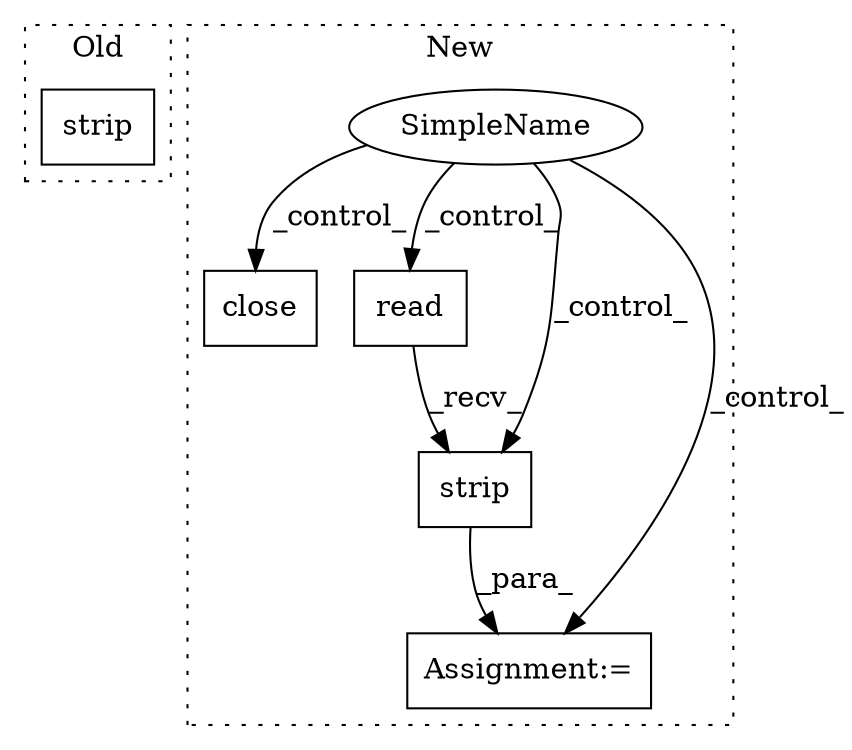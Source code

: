 digraph G {
subgraph cluster0 {
1 [label="strip" a="32" s="37316,37326" l="6,1" shape="box"];
label = "Old";
style="dotted";
}
subgraph cluster1 {
2 [label="close" a="32" s="38517" l="7" shape="box"];
3 [label="SimpleName" a="42" s="" l="" shape="ellipse"];
4 [label="read" a="32" s="37210" l="6" shape="box"];
5 [label="strip" a="32" s="37217,37227" l="6,1" shape="box"];
6 [label="Assignment:=" a="7" s="37201" l="1" shape="box"];
label = "New";
style="dotted";
}
3 -> 2 [label="_control_"];
3 -> 5 [label="_control_"];
3 -> 4 [label="_control_"];
3 -> 6 [label="_control_"];
4 -> 5 [label="_recv_"];
5 -> 6 [label="_para_"];
}